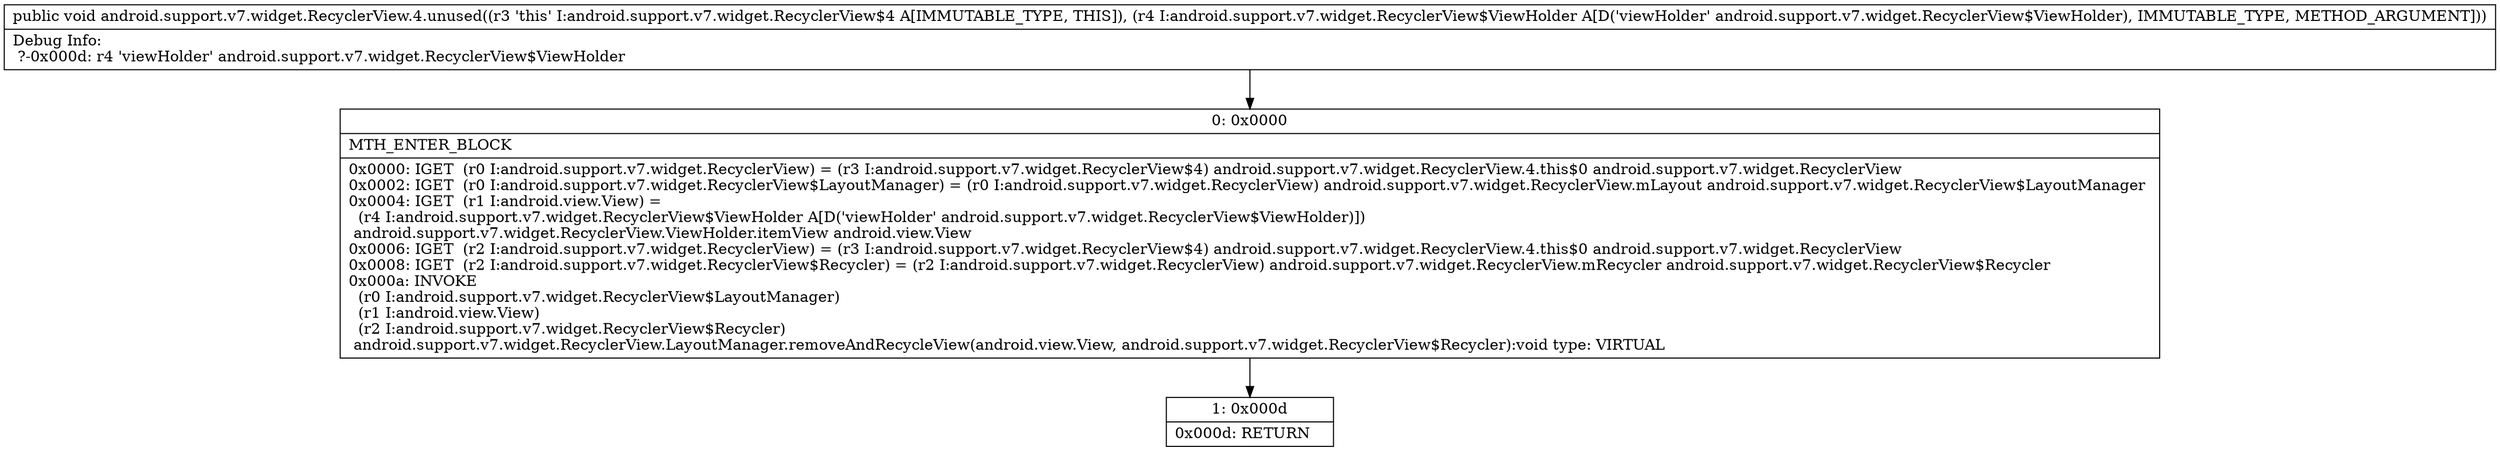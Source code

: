 digraph "CFG forandroid.support.v7.widget.RecyclerView.4.unused(Landroid\/support\/v7\/widget\/RecyclerView$ViewHolder;)V" {
Node_0 [shape=record,label="{0\:\ 0x0000|MTH_ENTER_BLOCK\l|0x0000: IGET  (r0 I:android.support.v7.widget.RecyclerView) = (r3 I:android.support.v7.widget.RecyclerView$4) android.support.v7.widget.RecyclerView.4.this$0 android.support.v7.widget.RecyclerView \l0x0002: IGET  (r0 I:android.support.v7.widget.RecyclerView$LayoutManager) = (r0 I:android.support.v7.widget.RecyclerView) android.support.v7.widget.RecyclerView.mLayout android.support.v7.widget.RecyclerView$LayoutManager \l0x0004: IGET  (r1 I:android.view.View) = \l  (r4 I:android.support.v7.widget.RecyclerView$ViewHolder A[D('viewHolder' android.support.v7.widget.RecyclerView$ViewHolder)])\l android.support.v7.widget.RecyclerView.ViewHolder.itemView android.view.View \l0x0006: IGET  (r2 I:android.support.v7.widget.RecyclerView) = (r3 I:android.support.v7.widget.RecyclerView$4) android.support.v7.widget.RecyclerView.4.this$0 android.support.v7.widget.RecyclerView \l0x0008: IGET  (r2 I:android.support.v7.widget.RecyclerView$Recycler) = (r2 I:android.support.v7.widget.RecyclerView) android.support.v7.widget.RecyclerView.mRecycler android.support.v7.widget.RecyclerView$Recycler \l0x000a: INVOKE  \l  (r0 I:android.support.v7.widget.RecyclerView$LayoutManager)\l  (r1 I:android.view.View)\l  (r2 I:android.support.v7.widget.RecyclerView$Recycler)\l android.support.v7.widget.RecyclerView.LayoutManager.removeAndRecycleView(android.view.View, android.support.v7.widget.RecyclerView$Recycler):void type: VIRTUAL \l}"];
Node_1 [shape=record,label="{1\:\ 0x000d|0x000d: RETURN   \l}"];
MethodNode[shape=record,label="{public void android.support.v7.widget.RecyclerView.4.unused((r3 'this' I:android.support.v7.widget.RecyclerView$4 A[IMMUTABLE_TYPE, THIS]), (r4 I:android.support.v7.widget.RecyclerView$ViewHolder A[D('viewHolder' android.support.v7.widget.RecyclerView$ViewHolder), IMMUTABLE_TYPE, METHOD_ARGUMENT]))  | Debug Info:\l  ?\-0x000d: r4 'viewHolder' android.support.v7.widget.RecyclerView$ViewHolder\l}"];
MethodNode -> Node_0;
Node_0 -> Node_1;
}

